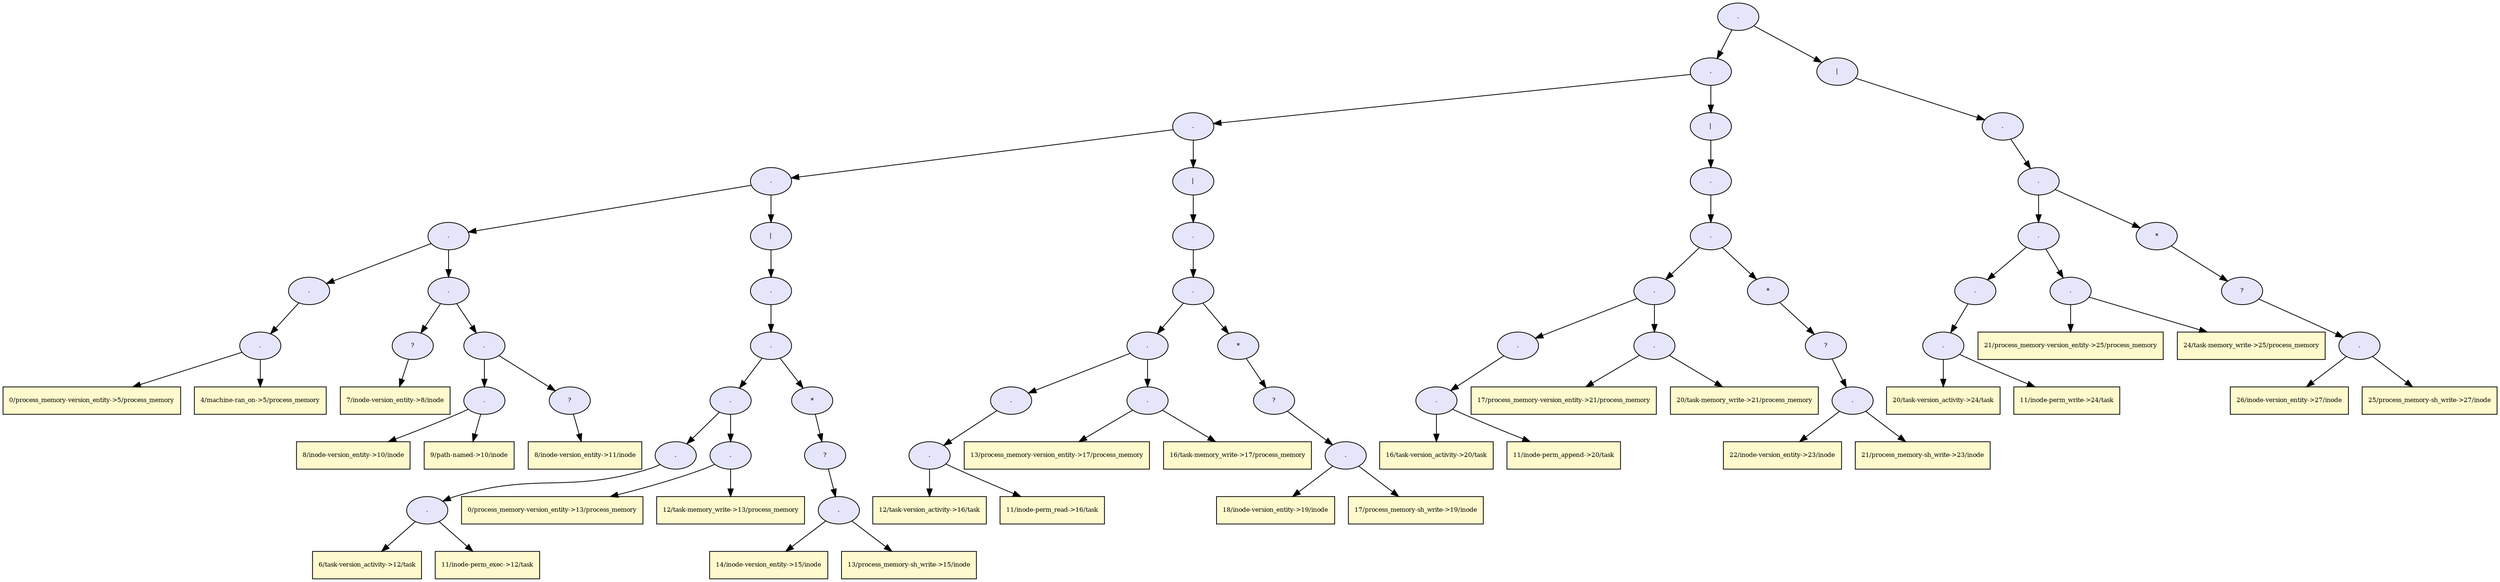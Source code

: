 digraph RGL__DirectedAdjacencyGraph {84[fontsize = 8,label = ".",shape = ellipse, fillcolor="#e6e6fa", style = filled]

84 -> 67[fontsize = 8, color="#000000"]

67[fontsize = 8,label = ".",shape = ellipse, fillcolor="#e6e6fa", style = filled]

67 -> 50[fontsize = 8, color="#000000"]

50[fontsize = 8,label = ".",shape = ellipse, fillcolor="#e6e6fa", style = filled]

50 -> 33[fontsize = 8, color="#000000"]

33[fontsize = 8,label = ".",shape = ellipse, fillcolor="#e6e6fa", style = filled]

33 -> 16[fontsize = 8, color="#000000"]

16[fontsize = 8,label = ".",shape = ellipse, fillcolor="#e6e6fa", style = filled]

16 -> 6[fontsize = 8, color="#000000"]

6[fontsize = 8,label = ".",shape = ellipse, fillcolor="#e6e6fa", style = filled]

6 -> 5[fontsize = 8, color="#000000"]

5[fontsize = 8,label = ".",shape = ellipse, fillcolor="#e6e6fa", style = filled]

5 -> 3[fontsize = 8, color="#000000"]

3[fontsize = 8,label = "0/process_memory-version_entity->5/process_memory",shape = rectangle, fillcolor="#fffacd", style = filled]

5 -> 4[fontsize = 8, color="#000000"]

4[fontsize = 8,label = "4/machine-ran_on->5/process_memory",shape = rectangle, fillcolor="#fffacd", style = filled]

16 -> 15[fontsize = 8, color="#000000"]

15[fontsize = 8,label = ".",shape = ellipse, fillcolor="#e6e6fa", style = filled]

15 -> 8[fontsize = 8, color="#000000"]

8[fontsize = 8,label = "?",shape = ellipse, fillcolor="#e6e6fa", style = filled]

8 -> 7[fontsize = 8, color="#000000"]

7[fontsize = 8,label = "7/inode-version_entity->8/inode",shape = rectangle, fillcolor="#fffacd", style = filled]

15 -> 14[fontsize = 8, color="#000000"]

14[fontsize = 8,label = ".",shape = ellipse, fillcolor="#e6e6fa", style = filled]

14 -> 11[fontsize = 8, color="#000000"]

11[fontsize = 8,label = ".",shape = ellipse, fillcolor="#e6e6fa", style = filled]

11 -> 9[fontsize = 8, color="#000000"]

9[fontsize = 8,label = "8/inode-version_entity->10/inode",shape = rectangle, fillcolor="#fffacd", style = filled]

11 -> 10[fontsize = 8, color="#000000"]

10[fontsize = 8,label = "9/path-named->10/inode",shape = rectangle, fillcolor="#fffacd", style = filled]

14 -> 13[fontsize = 8, color="#000000"]

13[fontsize = 8,label = "?",shape = ellipse, fillcolor="#e6e6fa", style = filled]

13 -> 12[fontsize = 8, color="#000000"]

12[fontsize = 8,label = "8/inode-version_entity->11/inode",shape = rectangle, fillcolor="#fffacd", style = filled]

33 -> 32[fontsize = 8, color="#000000"]

32[fontsize = 8,label = "|",shape = ellipse, fillcolor="#e6e6fa", style = filled]

32 -> 31[fontsize = 8, color="#000000"]

31[fontsize = 8,label = ".",shape = ellipse, fillcolor="#e6e6fa", style = filled]

31 -> 30[fontsize = 8, color="#000000"]

30[fontsize = 8,label = ".",shape = ellipse, fillcolor="#e6e6fa", style = filled]

30 -> 24[fontsize = 8, color="#000000"]

24[fontsize = 8,label = ".",shape = ellipse, fillcolor="#e6e6fa", style = filled]

24 -> 20[fontsize = 8, color="#000000"]

20[fontsize = 8,label = ".",shape = ellipse, fillcolor="#e6e6fa", style = filled]

20 -> 19[fontsize = 8, color="#000000"]

19[fontsize = 8,label = ".",shape = ellipse, fillcolor="#e6e6fa", style = filled]

19 -> 17[fontsize = 8, color="#000000"]

17[fontsize = 8,label = "6/task-version_activity->12/task",shape = rectangle, fillcolor="#fffacd", style = filled]

19 -> 18[fontsize = 8, color="#000000"]

18[fontsize = 8,label = "11/inode-perm_exec->12/task",shape = rectangle, fillcolor="#fffacd", style = filled]

24 -> 23[fontsize = 8, color="#000000"]

23[fontsize = 8,label = ".",shape = ellipse, fillcolor="#e6e6fa", style = filled]

23 -> 21[fontsize = 8, color="#000000"]

21[fontsize = 8,label = "0/process_memory-version_entity->13/process_memory",shape = rectangle, fillcolor="#fffacd", style = filled]

23 -> 22[fontsize = 8, color="#000000"]

22[fontsize = 8,label = "12/task-memory_write->13/process_memory",shape = rectangle, fillcolor="#fffacd", style = filled]

30 -> 29[fontsize = 8, color="#000000"]

29[fontsize = 8,label = "*",shape = ellipse, fillcolor="#e6e6fa", style = filled]

29 -> 28[fontsize = 8, color="#000000"]

28[fontsize = 8,label = "?",shape = ellipse, fillcolor="#e6e6fa", style = filled]

28 -> 27[fontsize = 8, color="#000000"]

27[fontsize = 8,label = ".",shape = ellipse, fillcolor="#e6e6fa", style = filled]

27 -> 25[fontsize = 8, color="#000000"]

25[fontsize = 8,label = "14/inode-version_entity->15/inode",shape = rectangle, fillcolor="#fffacd", style = filled]

27 -> 26[fontsize = 8, color="#000000"]

26[fontsize = 8,label = "13/process_memory-sh_write->15/inode",shape = rectangle, fillcolor="#fffacd", style = filled]

50 -> 49[fontsize = 8, color="#000000"]

49[fontsize = 8,label = "|",shape = ellipse, fillcolor="#e6e6fa", style = filled]

49 -> 48[fontsize = 8, color="#000000"]

48[fontsize = 8,label = ".",shape = ellipse, fillcolor="#e6e6fa", style = filled]

48 -> 47[fontsize = 8, color="#000000"]

47[fontsize = 8,label = ".",shape = ellipse, fillcolor="#e6e6fa", style = filled]

47 -> 41[fontsize = 8, color="#000000"]

41[fontsize = 8,label = ".",shape = ellipse, fillcolor="#e6e6fa", style = filled]

41 -> 37[fontsize = 8, color="#000000"]

37[fontsize = 8,label = ".",shape = ellipse, fillcolor="#e6e6fa", style = filled]

37 -> 36[fontsize = 8, color="#000000"]

36[fontsize = 8,label = ".",shape = ellipse, fillcolor="#e6e6fa", style = filled]

36 -> 34[fontsize = 8, color="#000000"]

34[fontsize = 8,label = "12/task-version_activity->16/task",shape = rectangle, fillcolor="#fffacd", style = filled]

36 -> 35[fontsize = 8, color="#000000"]

35[fontsize = 8,label = "11/inode-perm_read->16/task",shape = rectangle, fillcolor="#fffacd", style = filled]

41 -> 40[fontsize = 8, color="#000000"]

40[fontsize = 8,label = ".",shape = ellipse, fillcolor="#e6e6fa", style = filled]

40 -> 38[fontsize = 8, color="#000000"]

38[fontsize = 8,label = "13/process_memory-version_entity->17/process_memory",shape = rectangle, fillcolor="#fffacd", style = filled]

40 -> 39[fontsize = 8, color="#000000"]

39[fontsize = 8,label = "16/task-memory_write->17/process_memory",shape = rectangle, fillcolor="#fffacd", style = filled]

47 -> 46[fontsize = 8, color="#000000"]

46[fontsize = 8,label = "*",shape = ellipse, fillcolor="#e6e6fa", style = filled]

46 -> 45[fontsize = 8, color="#000000"]

45[fontsize = 8,label = "?",shape = ellipse, fillcolor="#e6e6fa", style = filled]

45 -> 44[fontsize = 8, color="#000000"]

44[fontsize = 8,label = ".",shape = ellipse, fillcolor="#e6e6fa", style = filled]

44 -> 42[fontsize = 8, color="#000000"]

42[fontsize = 8,label = "18/inode-version_entity->19/inode",shape = rectangle, fillcolor="#fffacd", style = filled]

44 -> 43[fontsize = 8, color="#000000"]

43[fontsize = 8,label = "17/process_memory-sh_write->19/inode",shape = rectangle, fillcolor="#fffacd", style = filled]

67 -> 66[fontsize = 8, color="#000000"]

66[fontsize = 8,label = "|",shape = ellipse, fillcolor="#e6e6fa", style = filled]

66 -> 65[fontsize = 8, color="#000000"]

65[fontsize = 8,label = ".",shape = ellipse, fillcolor="#e6e6fa", style = filled]

65 -> 64[fontsize = 8, color="#000000"]

64[fontsize = 8,label = ".",shape = ellipse, fillcolor="#e6e6fa", style = filled]

64 -> 58[fontsize = 8, color="#000000"]

58[fontsize = 8,label = ".",shape = ellipse, fillcolor="#e6e6fa", style = filled]

58 -> 54[fontsize = 8, color="#000000"]

54[fontsize = 8,label = ".",shape = ellipse, fillcolor="#e6e6fa", style = filled]

54 -> 53[fontsize = 8, color="#000000"]

53[fontsize = 8,label = ".",shape = ellipse, fillcolor="#e6e6fa", style = filled]

53 -> 51[fontsize = 8, color="#000000"]

51[fontsize = 8,label = "16/task-version_activity->20/task",shape = rectangle, fillcolor="#fffacd", style = filled]

53 -> 52[fontsize = 8, color="#000000"]

52[fontsize = 8,label = "11/inode-perm_append->20/task",shape = rectangle, fillcolor="#fffacd", style = filled]

58 -> 57[fontsize = 8, color="#000000"]

57[fontsize = 8,label = ".",shape = ellipse, fillcolor="#e6e6fa", style = filled]

57 -> 55[fontsize = 8, color="#000000"]

55[fontsize = 8,label = "17/process_memory-version_entity->21/process_memory",shape = rectangle, fillcolor="#fffacd", style = filled]

57 -> 56[fontsize = 8, color="#000000"]

56[fontsize = 8,label = "20/task-memory_write->21/process_memory",shape = rectangle, fillcolor="#fffacd", style = filled]

64 -> 63[fontsize = 8, color="#000000"]

63[fontsize = 8,label = "*",shape = ellipse, fillcolor="#e6e6fa", style = filled]

63 -> 62[fontsize = 8, color="#000000"]

62[fontsize = 8,label = "?",shape = ellipse, fillcolor="#e6e6fa", style = filled]

62 -> 61[fontsize = 8, color="#000000"]

61[fontsize = 8,label = ".",shape = ellipse, fillcolor="#e6e6fa", style = filled]

61 -> 59[fontsize = 8, color="#000000"]

59[fontsize = 8,label = "22/inode-version_entity->23/inode",shape = rectangle, fillcolor="#fffacd", style = filled]

61 -> 60[fontsize = 8, color="#000000"]

60[fontsize = 8,label = "21/process_memory-sh_write->23/inode",shape = rectangle, fillcolor="#fffacd", style = filled]

84 -> 83[fontsize = 8, color="#000000"]

83[fontsize = 8,label = "|",shape = ellipse, fillcolor="#e6e6fa", style = filled]

83 -> 82[fontsize = 8, color="#000000"]

82[fontsize = 8,label = ".",shape = ellipse, fillcolor="#e6e6fa", style = filled]

82 -> 81[fontsize = 8, color="#000000"]

81[fontsize = 8,label = ".",shape = ellipse, fillcolor="#e6e6fa", style = filled]

81 -> 75[fontsize = 8, color="#000000"]

75[fontsize = 8,label = ".",shape = ellipse, fillcolor="#e6e6fa", style = filled]

75 -> 71[fontsize = 8, color="#000000"]

71[fontsize = 8,label = ".",shape = ellipse, fillcolor="#e6e6fa", style = filled]

71 -> 70[fontsize = 8, color="#000000"]

70[fontsize = 8,label = ".",shape = ellipse, fillcolor="#e6e6fa", style = filled]

70 -> 68[fontsize = 8, color="#000000"]

68[fontsize = 8,label = "20/task-version_activity->24/task",shape = rectangle, fillcolor="#fffacd", style = filled]

70 -> 69[fontsize = 8, color="#000000"]

69[fontsize = 8,label = "11/inode-perm_write->24/task",shape = rectangle, fillcolor="#fffacd", style = filled]

75 -> 74[fontsize = 8, color="#000000"]

74[fontsize = 8,label = ".",shape = ellipse, fillcolor="#e6e6fa", style = filled]

74 -> 72[fontsize = 8, color="#000000"]

72[fontsize = 8,label = "21/process_memory-version_entity->25/process_memory",shape = rectangle, fillcolor="#fffacd", style = filled]

74 -> 73[fontsize = 8, color="#000000"]

73[fontsize = 8,label = "24/task-memory_write->25/process_memory",shape = rectangle, fillcolor="#fffacd", style = filled]

81 -> 80[fontsize = 8, color="#000000"]

80[fontsize = 8,label = "*",shape = ellipse, fillcolor="#e6e6fa", style = filled]

80 -> 79[fontsize = 8, color="#000000"]

79[fontsize = 8,label = "?",shape = ellipse, fillcolor="#e6e6fa", style = filled]

79 -> 78[fontsize = 8, color="#000000"]

78[fontsize = 8,label = ".",shape = ellipse, fillcolor="#e6e6fa", style = filled]

78 -> 76[fontsize = 8, color="#000000"]

76[fontsize = 8,label = "26/inode-version_entity->27/inode",shape = rectangle, fillcolor="#fffacd", style = filled]

78 -> 77[fontsize = 8, color="#000000"]

77[fontsize = 8,label = "25/process_memory-sh_write->27/inode",shape = rectangle, fillcolor="#fffacd", style = filled]

}